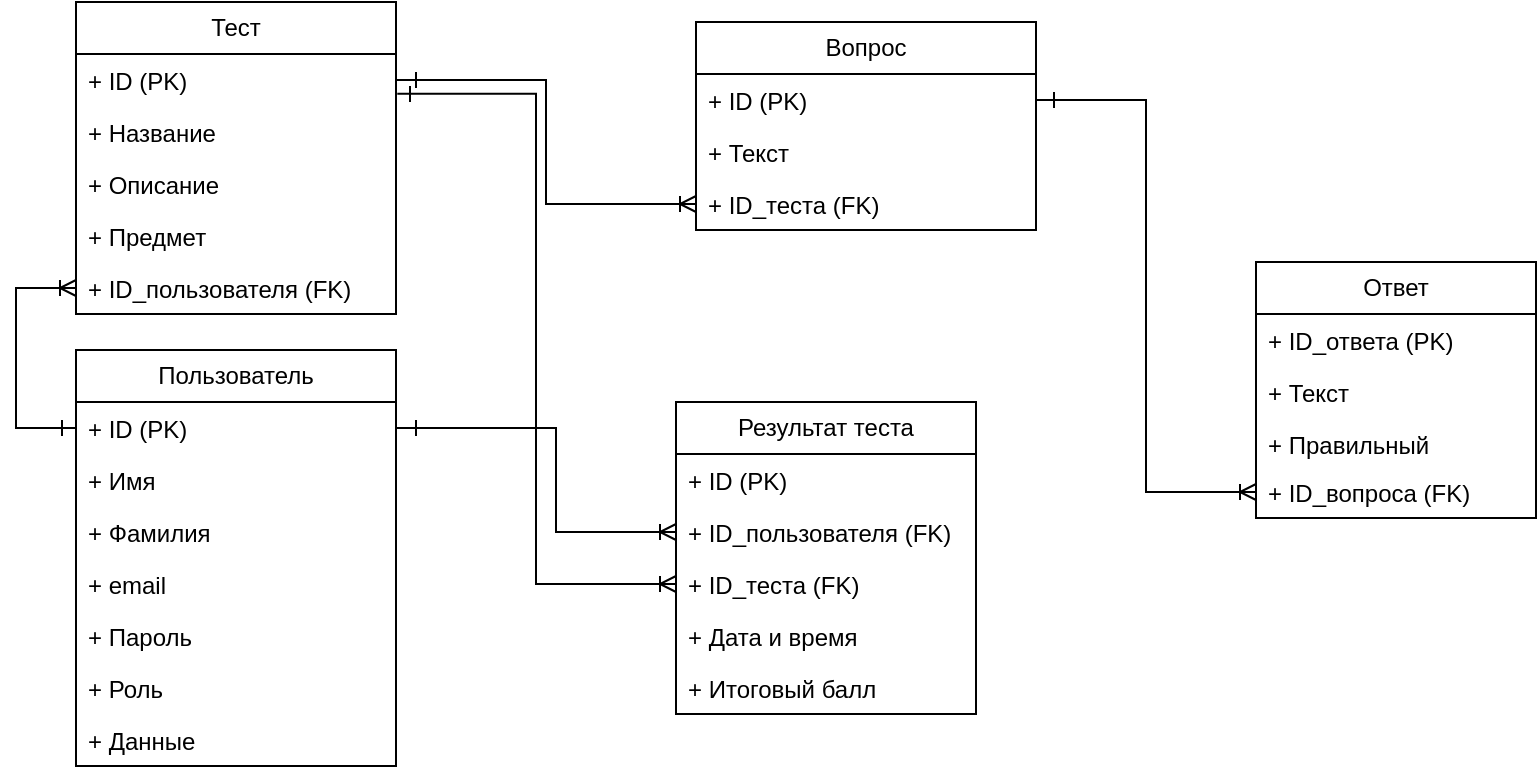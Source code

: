 <mxfile version="23.1.5" type="device">
  <diagram name="Страница — 1" id="Pn02A32nqaSbkwbhJP6s">
    <mxGraphModel dx="1050" dy="530" grid="1" gridSize="10" guides="1" tooltips="1" connect="1" arrows="1" fold="1" page="1" pageScale="1" pageWidth="827" pageHeight="1169" math="0" shadow="0">
      <root>
        <mxCell id="0" />
        <mxCell id="1" parent="0" />
        <mxCell id="_7nHvZSnpr9Q2AP9a_Cp-71" value="Тест" style="swimlane;fontStyle=0;childLayout=stackLayout;horizontal=1;startSize=26;fillColor=none;horizontalStack=0;resizeParent=1;resizeParentMax=0;resizeLast=0;collapsible=1;marginBottom=0;whiteSpace=wrap;html=1;" parent="1" vertex="1">
          <mxGeometry x="60" y="70" width="160" height="156" as="geometry" />
        </mxCell>
        <mxCell id="_7nHvZSnpr9Q2AP9a_Cp-72" value="+ ID (PK)" style="text;strokeColor=none;fillColor=none;align=left;verticalAlign=top;spacingLeft=4;spacingRight=4;overflow=hidden;rotatable=0;points=[[0,0.5],[1,0.5]];portConstraint=eastwest;whiteSpace=wrap;html=1;" parent="_7nHvZSnpr9Q2AP9a_Cp-71" vertex="1">
          <mxGeometry y="26" width="160" height="26" as="geometry" />
        </mxCell>
        <mxCell id="_7nHvZSnpr9Q2AP9a_Cp-73" value="+ Название&lt;br&gt;" style="text;strokeColor=none;fillColor=none;align=left;verticalAlign=top;spacingLeft=4;spacingRight=4;overflow=hidden;rotatable=0;points=[[0,0.5],[1,0.5]];portConstraint=eastwest;whiteSpace=wrap;html=1;" parent="_7nHvZSnpr9Q2AP9a_Cp-71" vertex="1">
          <mxGeometry y="52" width="160" height="26" as="geometry" />
        </mxCell>
        <mxCell id="_7nHvZSnpr9Q2AP9a_Cp-74" value="+ Описание" style="text;strokeColor=none;fillColor=none;align=left;verticalAlign=top;spacingLeft=4;spacingRight=4;overflow=hidden;rotatable=0;points=[[0,0.5],[1,0.5]];portConstraint=eastwest;whiteSpace=wrap;html=1;" parent="_7nHvZSnpr9Q2AP9a_Cp-71" vertex="1">
          <mxGeometry y="78" width="160" height="26" as="geometry" />
        </mxCell>
        <mxCell id="_7nHvZSnpr9Q2AP9a_Cp-75" value="+ Предмет" style="text;strokeColor=none;fillColor=none;align=left;verticalAlign=top;spacingLeft=4;spacingRight=4;overflow=hidden;rotatable=0;points=[[0,0.5],[1,0.5]];portConstraint=eastwest;whiteSpace=wrap;html=1;" parent="_7nHvZSnpr9Q2AP9a_Cp-71" vertex="1">
          <mxGeometry y="104" width="160" height="26" as="geometry" />
        </mxCell>
        <mxCell id="ahXHsV7Ry0awvVkbS-KD-1" value="+ ID_пользователя (FK)" style="text;strokeColor=none;fillColor=none;align=left;verticalAlign=top;spacingLeft=4;spacingRight=4;overflow=hidden;rotatable=0;points=[[0,0.5],[1,0.5]];portConstraint=eastwest;whiteSpace=wrap;html=1;" vertex="1" parent="_7nHvZSnpr9Q2AP9a_Cp-71">
          <mxGeometry y="130" width="160" height="26" as="geometry" />
        </mxCell>
        <mxCell id="_7nHvZSnpr9Q2AP9a_Cp-76" value="Вопрос" style="swimlane;fontStyle=0;childLayout=stackLayout;horizontal=1;startSize=26;fillColor=none;horizontalStack=0;resizeParent=1;resizeParentMax=0;resizeLast=0;collapsible=1;marginBottom=0;whiteSpace=wrap;html=1;" parent="1" vertex="1">
          <mxGeometry x="370" y="80" width="170" height="104" as="geometry" />
        </mxCell>
        <mxCell id="_7nHvZSnpr9Q2AP9a_Cp-77" value="+ ID (PK)" style="text;strokeColor=none;fillColor=none;align=left;verticalAlign=top;spacingLeft=4;spacingRight=4;overflow=hidden;rotatable=0;points=[[0,0.5],[1,0.5]];portConstraint=eastwest;whiteSpace=wrap;html=1;" parent="_7nHvZSnpr9Q2AP9a_Cp-76" vertex="1">
          <mxGeometry y="26" width="170" height="26" as="geometry" />
        </mxCell>
        <mxCell id="_7nHvZSnpr9Q2AP9a_Cp-78" value="+ Текст" style="text;strokeColor=none;fillColor=none;align=left;verticalAlign=top;spacingLeft=4;spacingRight=4;overflow=hidden;rotatable=0;points=[[0,0.5],[1,0.5]];portConstraint=eastwest;whiteSpace=wrap;html=1;" parent="_7nHvZSnpr9Q2AP9a_Cp-76" vertex="1">
          <mxGeometry y="52" width="170" height="26" as="geometry" />
        </mxCell>
        <mxCell id="_7nHvZSnpr9Q2AP9a_Cp-79" value="+ ID_теста (FK)" style="text;strokeColor=none;fillColor=none;align=left;verticalAlign=top;spacingLeft=4;spacingRight=4;overflow=hidden;rotatable=0;points=[[0,0.5],[1,0.5]];portConstraint=eastwest;whiteSpace=wrap;html=1;" parent="_7nHvZSnpr9Q2AP9a_Cp-76" vertex="1">
          <mxGeometry y="78" width="170" height="26" as="geometry" />
        </mxCell>
        <mxCell id="_7nHvZSnpr9Q2AP9a_Cp-80" value="Ответ" style="swimlane;fontStyle=0;childLayout=stackLayout;horizontal=1;startSize=26;fillColor=none;horizontalStack=0;resizeParent=1;resizeParentMax=0;resizeLast=0;collapsible=1;marginBottom=0;whiteSpace=wrap;html=1;" parent="1" vertex="1">
          <mxGeometry x="650" y="200" width="140" height="128" as="geometry" />
        </mxCell>
        <mxCell id="_7nHvZSnpr9Q2AP9a_Cp-81" value="+ ID_ответа (PK)" style="text;strokeColor=none;fillColor=none;align=left;verticalAlign=top;spacingLeft=4;spacingRight=4;overflow=hidden;rotatable=0;points=[[0,0.5],[1,0.5]];portConstraint=eastwest;whiteSpace=wrap;html=1;" parent="_7nHvZSnpr9Q2AP9a_Cp-80" vertex="1">
          <mxGeometry y="26" width="140" height="26" as="geometry" />
        </mxCell>
        <mxCell id="_7nHvZSnpr9Q2AP9a_Cp-82" value="+ Текст" style="text;strokeColor=none;fillColor=none;align=left;verticalAlign=top;spacingLeft=4;spacingRight=4;overflow=hidden;rotatable=0;points=[[0,0.5],[1,0.5]];portConstraint=eastwest;whiteSpace=wrap;html=1;" parent="_7nHvZSnpr9Q2AP9a_Cp-80" vertex="1">
          <mxGeometry y="52" width="140" height="26" as="geometry" />
        </mxCell>
        <mxCell id="_7nHvZSnpr9Q2AP9a_Cp-83" value="+ Правильный" style="text;strokeColor=none;fillColor=none;align=left;verticalAlign=top;spacingLeft=4;spacingRight=4;overflow=hidden;rotatable=0;points=[[0,0.5],[1,0.5]];portConstraint=eastwest;whiteSpace=wrap;html=1;" parent="_7nHvZSnpr9Q2AP9a_Cp-80" vertex="1">
          <mxGeometry y="78" width="140" height="24" as="geometry" />
        </mxCell>
        <mxCell id="_7nHvZSnpr9Q2AP9a_Cp-84" value="+ ID_вопроса (FK)" style="text;strokeColor=none;fillColor=none;align=left;verticalAlign=top;spacingLeft=4;spacingRight=4;overflow=hidden;rotatable=0;points=[[0,0.5],[1,0.5]];portConstraint=eastwest;whiteSpace=wrap;html=1;" parent="_7nHvZSnpr9Q2AP9a_Cp-80" vertex="1">
          <mxGeometry y="102" width="140" height="26" as="geometry" />
        </mxCell>
        <mxCell id="_7nHvZSnpr9Q2AP9a_Cp-85" value="Пользователь" style="swimlane;fontStyle=0;childLayout=stackLayout;horizontal=1;startSize=26;fillColor=none;horizontalStack=0;resizeParent=1;resizeParentMax=0;resizeLast=0;collapsible=1;marginBottom=0;whiteSpace=wrap;html=1;" parent="1" vertex="1">
          <mxGeometry x="60" y="244" width="160" height="208" as="geometry" />
        </mxCell>
        <mxCell id="_7nHvZSnpr9Q2AP9a_Cp-86" value="+ ID (PK)" style="text;strokeColor=none;fillColor=none;align=left;verticalAlign=top;spacingLeft=4;spacingRight=4;overflow=hidden;rotatable=0;points=[[0,0.5],[1,0.5]];portConstraint=eastwest;whiteSpace=wrap;html=1;" parent="_7nHvZSnpr9Q2AP9a_Cp-85" vertex="1">
          <mxGeometry y="26" width="160" height="26" as="geometry" />
        </mxCell>
        <mxCell id="_7nHvZSnpr9Q2AP9a_Cp-87" value="+ Имя" style="text;strokeColor=none;fillColor=none;align=left;verticalAlign=top;spacingLeft=4;spacingRight=4;overflow=hidden;rotatable=0;points=[[0,0.5],[1,0.5]];portConstraint=eastwest;whiteSpace=wrap;html=1;" parent="_7nHvZSnpr9Q2AP9a_Cp-85" vertex="1">
          <mxGeometry y="52" width="160" height="26" as="geometry" />
        </mxCell>
        <mxCell id="_7nHvZSnpr9Q2AP9a_Cp-88" value="+ Фамилия" style="text;strokeColor=none;fillColor=none;align=left;verticalAlign=top;spacingLeft=4;spacingRight=4;overflow=hidden;rotatable=0;points=[[0,0.5],[1,0.5]];portConstraint=eastwest;whiteSpace=wrap;html=1;" parent="_7nHvZSnpr9Q2AP9a_Cp-85" vertex="1">
          <mxGeometry y="78" width="160" height="26" as="geometry" />
        </mxCell>
        <mxCell id="ckKHASnRKInOU3GCnmBj-1" value="+ email" style="text;strokeColor=none;fillColor=none;align=left;verticalAlign=top;spacingLeft=4;spacingRight=4;overflow=hidden;rotatable=0;points=[[0,0.5],[1,0.5]];portConstraint=eastwest;whiteSpace=wrap;html=1;" parent="_7nHvZSnpr9Q2AP9a_Cp-85" vertex="1">
          <mxGeometry y="104" width="160" height="26" as="geometry" />
        </mxCell>
        <mxCell id="_7nHvZSnpr9Q2AP9a_Cp-89" value="+ Пароль" style="text;strokeColor=none;fillColor=none;align=left;verticalAlign=top;spacingLeft=4;spacingRight=4;overflow=hidden;rotatable=0;points=[[0,0.5],[1,0.5]];portConstraint=eastwest;whiteSpace=wrap;html=1;" parent="_7nHvZSnpr9Q2AP9a_Cp-85" vertex="1">
          <mxGeometry y="130" width="160" height="26" as="geometry" />
        </mxCell>
        <mxCell id="_7nHvZSnpr9Q2AP9a_Cp-90" value="+ Роль" style="text;strokeColor=none;fillColor=none;align=left;verticalAlign=top;spacingLeft=4;spacingRight=4;overflow=hidden;rotatable=0;points=[[0,0.5],[1,0.5]];portConstraint=eastwest;whiteSpace=wrap;html=1;" parent="_7nHvZSnpr9Q2AP9a_Cp-85" vertex="1">
          <mxGeometry y="156" width="160" height="26" as="geometry" />
        </mxCell>
        <mxCell id="_7nHvZSnpr9Q2AP9a_Cp-91" value="+ Данные" style="text;strokeColor=none;fillColor=none;align=left;verticalAlign=top;spacingLeft=4;spacingRight=4;overflow=hidden;rotatable=0;points=[[0,0.5],[1,0.5]];portConstraint=eastwest;whiteSpace=wrap;html=1;" parent="_7nHvZSnpr9Q2AP9a_Cp-85" vertex="1">
          <mxGeometry y="182" width="160" height="26" as="geometry" />
        </mxCell>
        <mxCell id="_7nHvZSnpr9Q2AP9a_Cp-92" value="Результат теста" style="swimlane;fontStyle=0;childLayout=stackLayout;horizontal=1;startSize=26;fillColor=none;horizontalStack=0;resizeParent=1;resizeParentMax=0;resizeLast=0;collapsible=1;marginBottom=0;whiteSpace=wrap;html=1;" parent="1" vertex="1">
          <mxGeometry x="360" y="270" width="150" height="156" as="geometry" />
        </mxCell>
        <mxCell id="_7nHvZSnpr9Q2AP9a_Cp-93" value="+ ID (PK)" style="text;strokeColor=none;fillColor=none;align=left;verticalAlign=top;spacingLeft=4;spacingRight=4;overflow=hidden;rotatable=0;points=[[0,0.5],[1,0.5]];portConstraint=eastwest;whiteSpace=wrap;html=1;" parent="_7nHvZSnpr9Q2AP9a_Cp-92" vertex="1">
          <mxGeometry y="26" width="150" height="26" as="geometry" />
        </mxCell>
        <mxCell id="_7nHvZSnpr9Q2AP9a_Cp-94" value="+ ID_пользователя (FK)" style="text;strokeColor=none;fillColor=none;align=left;verticalAlign=top;spacingLeft=4;spacingRight=4;overflow=hidden;rotatable=0;points=[[0,0.5],[1,0.5]];portConstraint=eastwest;whiteSpace=wrap;html=1;" parent="_7nHvZSnpr9Q2AP9a_Cp-92" vertex="1">
          <mxGeometry y="52" width="150" height="26" as="geometry" />
        </mxCell>
        <mxCell id="_7nHvZSnpr9Q2AP9a_Cp-95" value="+ ID_теста (FK)" style="text;strokeColor=none;fillColor=none;align=left;verticalAlign=top;spacingLeft=4;spacingRight=4;overflow=hidden;rotatable=0;points=[[0,0.5],[1,0.5]];portConstraint=eastwest;whiteSpace=wrap;html=1;" parent="_7nHvZSnpr9Q2AP9a_Cp-92" vertex="1">
          <mxGeometry y="78" width="150" height="26" as="geometry" />
        </mxCell>
        <mxCell id="_7nHvZSnpr9Q2AP9a_Cp-96" value="+ Дата и время" style="text;strokeColor=none;fillColor=none;align=left;verticalAlign=top;spacingLeft=4;spacingRight=4;overflow=hidden;rotatable=0;points=[[0,0.5],[1,0.5]];portConstraint=eastwest;whiteSpace=wrap;html=1;" parent="_7nHvZSnpr9Q2AP9a_Cp-92" vertex="1">
          <mxGeometry y="104" width="150" height="26" as="geometry" />
        </mxCell>
        <mxCell id="_7nHvZSnpr9Q2AP9a_Cp-97" value="+ Итоговый балл" style="text;strokeColor=none;fillColor=none;align=left;verticalAlign=top;spacingLeft=4;spacingRight=4;overflow=hidden;rotatable=0;points=[[0,0.5],[1,0.5]];portConstraint=eastwest;whiteSpace=wrap;html=1;" parent="_7nHvZSnpr9Q2AP9a_Cp-92" vertex="1">
          <mxGeometry y="130" width="150" height="26" as="geometry" />
        </mxCell>
        <mxCell id="_7nHvZSnpr9Q2AP9a_Cp-98" value="" style="edgeStyle=orthogonalEdgeStyle;fontSize=12;html=1;endArrow=ERoneToMany;rounded=0;exitX=1;exitY=0.5;exitDx=0;exitDy=0;entryX=0;entryY=0.5;entryDx=0;entryDy=0;" parent="1" source="_7nHvZSnpr9Q2AP9a_Cp-72" target="_7nHvZSnpr9Q2AP9a_Cp-79" edge="1">
          <mxGeometry width="100" height="100" relative="1" as="geometry">
            <mxPoint x="80" y="480" as="sourcePoint" />
            <mxPoint x="180" y="380" as="targetPoint" />
          </mxGeometry>
        </mxCell>
        <mxCell id="_7nHvZSnpr9Q2AP9a_Cp-99" value="" style="edgeStyle=orthogonalEdgeStyle;fontSize=12;html=1;endArrow=ERoneToMany;rounded=0;exitX=1;exitY=0.5;exitDx=0;exitDy=0;entryX=0;entryY=0.5;entryDx=0;entryDy=0;" parent="1" source="_7nHvZSnpr9Q2AP9a_Cp-77" target="_7nHvZSnpr9Q2AP9a_Cp-84" edge="1">
          <mxGeometry width="100" height="100" relative="1" as="geometry">
            <mxPoint x="390" y="240" as="sourcePoint" />
            <mxPoint x="540" y="318" as="targetPoint" />
          </mxGeometry>
        </mxCell>
        <mxCell id="_7nHvZSnpr9Q2AP9a_Cp-100" value="" style="edgeStyle=orthogonalEdgeStyle;fontSize=12;html=1;endArrow=ERoneToMany;rounded=0;exitX=1;exitY=0.5;exitDx=0;exitDy=0;entryX=0;entryY=0.5;entryDx=0;entryDy=0;" parent="1" source="_7nHvZSnpr9Q2AP9a_Cp-86" target="_7nHvZSnpr9Q2AP9a_Cp-94" edge="1">
          <mxGeometry width="100" height="100" relative="1" as="geometry">
            <mxPoint x="410" y="440" as="sourcePoint" />
            <mxPoint x="560" y="518" as="targetPoint" />
            <Array as="points">
              <mxPoint x="300" y="283" />
              <mxPoint x="300" y="335" />
            </Array>
          </mxGeometry>
        </mxCell>
        <mxCell id="_7nHvZSnpr9Q2AP9a_Cp-101" value="" style="edgeStyle=orthogonalEdgeStyle;fontSize=12;html=1;endArrow=ERoneToMany;rounded=0;exitX=1.004;exitY=0.766;exitDx=0;exitDy=0;entryX=0;entryY=0.5;entryDx=0;entryDy=0;exitPerimeter=0;" parent="1" source="_7nHvZSnpr9Q2AP9a_Cp-72" target="_7nHvZSnpr9Q2AP9a_Cp-95" edge="1">
          <mxGeometry width="100" height="100" relative="1" as="geometry">
            <mxPoint x="230" y="170" as="sourcePoint" />
            <mxPoint x="380" y="248" as="targetPoint" />
          </mxGeometry>
        </mxCell>
        <mxCell id="_7nHvZSnpr9Q2AP9a_Cp-102" value="" style="endArrow=none;html=1;rounded=0;" parent="1" edge="1">
          <mxGeometry width="50" height="50" relative="1" as="geometry">
            <mxPoint x="230" y="279" as="sourcePoint" />
            <mxPoint x="230" y="287" as="targetPoint" />
          </mxGeometry>
        </mxCell>
        <mxCell id="_7nHvZSnpr9Q2AP9a_Cp-103" value="" style="endArrow=none;html=1;rounded=0;" parent="1" edge="1">
          <mxGeometry width="50" height="50" relative="1" as="geometry">
            <mxPoint x="227" y="112" as="sourcePoint" />
            <mxPoint x="227" y="120" as="targetPoint" />
          </mxGeometry>
        </mxCell>
        <mxCell id="_7nHvZSnpr9Q2AP9a_Cp-104" value="" style="endArrow=none;html=1;rounded=0;" parent="1" edge="1">
          <mxGeometry width="50" height="50" relative="1" as="geometry">
            <mxPoint x="230" y="105" as="sourcePoint" />
            <mxPoint x="230" y="113" as="targetPoint" />
          </mxGeometry>
        </mxCell>
        <mxCell id="_7nHvZSnpr9Q2AP9a_Cp-105" value="" style="endArrow=none;html=1;rounded=0;" parent="1" edge="1">
          <mxGeometry width="50" height="50" relative="1" as="geometry">
            <mxPoint x="549" y="115" as="sourcePoint" />
            <mxPoint x="549" y="123" as="targetPoint" />
          </mxGeometry>
        </mxCell>
        <mxCell id="ahXHsV7Ry0awvVkbS-KD-2" value="" style="edgeStyle=orthogonalEdgeStyle;fontSize=12;html=1;endArrow=ERoneToMany;rounded=0;exitX=0;exitY=0.5;exitDx=0;exitDy=0;entryX=0;entryY=0.5;entryDx=0;entryDy=0;" edge="1" parent="1" source="_7nHvZSnpr9Q2AP9a_Cp-86" target="ahXHsV7Ry0awvVkbS-KD-1">
          <mxGeometry width="100" height="100" relative="1" as="geometry">
            <mxPoint x="263" y="200" as="sourcePoint" />
            <mxPoint x="413" y="262" as="targetPoint" />
            <Array as="points">
              <mxPoint x="30" y="283" />
              <mxPoint x="30" y="213" />
            </Array>
          </mxGeometry>
        </mxCell>
        <mxCell id="ahXHsV7Ry0awvVkbS-KD-3" value="" style="endArrow=none;html=1;rounded=0;" edge="1" parent="1">
          <mxGeometry width="50" height="50" relative="1" as="geometry">
            <mxPoint x="53" y="279" as="sourcePoint" />
            <mxPoint x="53" y="287" as="targetPoint" />
          </mxGeometry>
        </mxCell>
      </root>
    </mxGraphModel>
  </diagram>
</mxfile>
